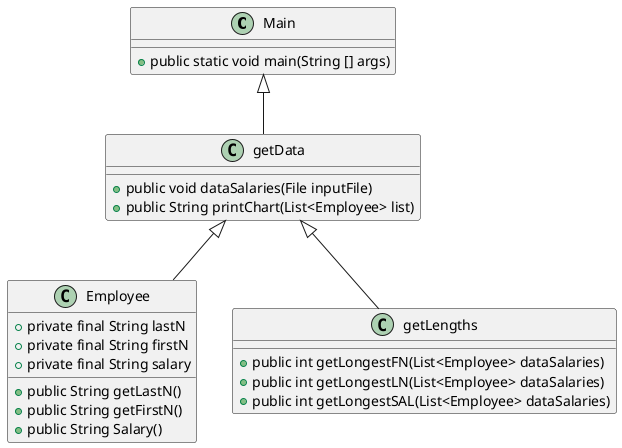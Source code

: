 @startuml
'https://plantuml.com/class-diagram

class Main
{
+public static void main(String [] args)
}

Main <|-- getData
getData <|-- Employee
getData <|-- getLengths

class Employee {
+private final String lastN
+private final String firstN
+private final String salary

+public String getLastN()
+public String getFirstN()
+public String Salary()

}

class getData {
+public void dataSalaries(File inputFile)
+public String printChart(List<Employee> list)
}

class getLengths{
+public int getLongestFN(List<Employee> dataSalaries)
+public int getLongestLN(List<Employee> dataSalaries)
+public int getLongestSAL(List<Employee> dataSalaries)
}

@enduml